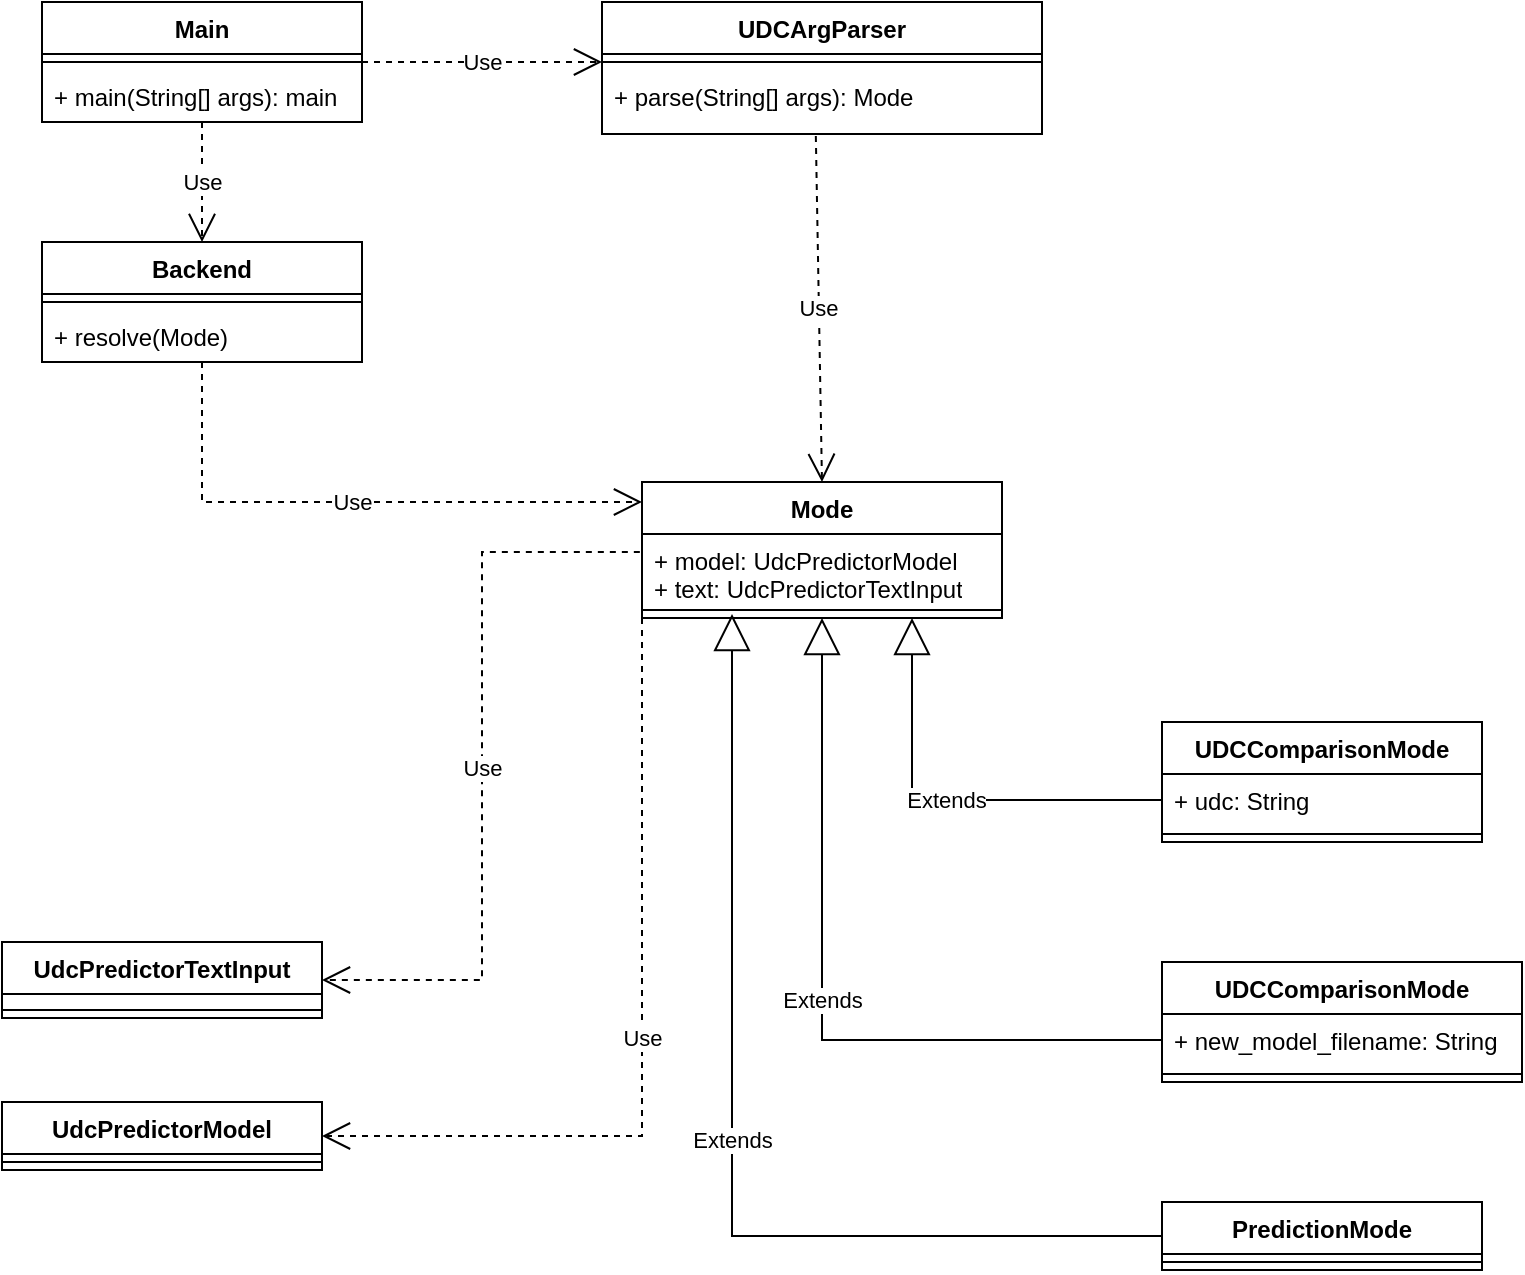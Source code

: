 <mxfile version="21.3.2" type="device">
  <diagram name="Page-1" id="SgYQN86NCgM5URA6LFeJ">
    <mxGraphModel dx="1432" dy="1900" grid="1" gridSize="10" guides="1" tooltips="1" connect="1" arrows="1" fold="1" page="1" pageScale="1" pageWidth="850" pageHeight="1100" math="0" shadow="0">
      <root>
        <mxCell id="0" />
        <mxCell id="1" parent="0" />
        <mxCell id="RZ3dmuCCWdsVL87AeFMS-1" value="Main" style="swimlane;fontStyle=1;align=center;verticalAlign=top;childLayout=stackLayout;horizontal=1;startSize=26;horizontalStack=0;resizeParent=1;resizeParentMax=0;resizeLast=0;collapsible=1;marginBottom=0;whiteSpace=wrap;html=1;" parent="1" vertex="1">
          <mxGeometry x="100" y="80" width="160" height="60" as="geometry" />
        </mxCell>
        <mxCell id="RZ3dmuCCWdsVL87AeFMS-3" value="" style="line;strokeWidth=1;fillColor=none;align=left;verticalAlign=middle;spacingTop=-1;spacingLeft=3;spacingRight=3;rotatable=0;labelPosition=right;points=[];portConstraint=eastwest;strokeColor=inherit;" parent="RZ3dmuCCWdsVL87AeFMS-1" vertex="1">
          <mxGeometry y="26" width="160" height="8" as="geometry" />
        </mxCell>
        <mxCell id="RZ3dmuCCWdsVL87AeFMS-4" value="+ main(String[] args): main" style="text;strokeColor=none;fillColor=none;align=left;verticalAlign=top;spacingLeft=4;spacingRight=4;overflow=hidden;rotatable=0;points=[[0,0.5],[1,0.5]];portConstraint=eastwest;whiteSpace=wrap;html=1;" parent="RZ3dmuCCWdsVL87AeFMS-1" vertex="1">
          <mxGeometry y="34" width="160" height="26" as="geometry" />
        </mxCell>
        <mxCell id="RZ3dmuCCWdsVL87AeFMS-5" value="Backend" style="swimlane;fontStyle=1;align=center;verticalAlign=top;childLayout=stackLayout;horizontal=1;startSize=26;horizontalStack=0;resizeParent=1;resizeParentMax=0;resizeLast=0;collapsible=1;marginBottom=0;whiteSpace=wrap;html=1;" parent="1" vertex="1">
          <mxGeometry x="100" y="200" width="160" height="60" as="geometry" />
        </mxCell>
        <mxCell id="RZ3dmuCCWdsVL87AeFMS-7" value="" style="line;strokeWidth=1;fillColor=none;align=left;verticalAlign=middle;spacingTop=-1;spacingLeft=3;spacingRight=3;rotatable=0;labelPosition=right;points=[];portConstraint=eastwest;strokeColor=inherit;" parent="RZ3dmuCCWdsVL87AeFMS-5" vertex="1">
          <mxGeometry y="26" width="160" height="8" as="geometry" />
        </mxCell>
        <mxCell id="RZ3dmuCCWdsVL87AeFMS-8" value="+ resolve(Mode)" style="text;strokeColor=none;fillColor=none;align=left;verticalAlign=top;spacingLeft=4;spacingRight=4;overflow=hidden;rotatable=0;points=[[0,0.5],[1,0.5]];portConstraint=eastwest;whiteSpace=wrap;html=1;" parent="RZ3dmuCCWdsVL87AeFMS-5" vertex="1">
          <mxGeometry y="34" width="160" height="26" as="geometry" />
        </mxCell>
        <mxCell id="RZ3dmuCCWdsVL87AeFMS-10" value="Use" style="endArrow=open;endSize=12;dashed=1;html=1;rounded=0;exitX=1;exitY=0.5;exitDx=0;exitDy=0;" parent="1" source="RZ3dmuCCWdsVL87AeFMS-1" edge="1">
          <mxGeometry width="160" relative="1" as="geometry">
            <mxPoint x="350" y="150" as="sourcePoint" />
            <mxPoint x="380" y="110" as="targetPoint" />
            <mxPoint as="offset" />
          </mxGeometry>
        </mxCell>
        <mxCell id="RZ3dmuCCWdsVL87AeFMS-11" value="UDCArgParser" style="swimlane;fontStyle=1;align=center;verticalAlign=top;childLayout=stackLayout;horizontal=1;startSize=26;horizontalStack=0;resizeParent=1;resizeParentMax=0;resizeLast=0;collapsible=1;marginBottom=0;whiteSpace=wrap;html=1;" parent="1" vertex="1">
          <mxGeometry x="380" y="80" width="220" height="66" as="geometry" />
        </mxCell>
        <mxCell id="RZ3dmuCCWdsVL87AeFMS-13" value="" style="line;strokeWidth=1;fillColor=none;align=left;verticalAlign=middle;spacingTop=-1;spacingLeft=3;spacingRight=3;rotatable=0;labelPosition=right;points=[];portConstraint=eastwest;strokeColor=inherit;" parent="RZ3dmuCCWdsVL87AeFMS-11" vertex="1">
          <mxGeometry y="26" width="220" height="8" as="geometry" />
        </mxCell>
        <mxCell id="RZ3dmuCCWdsVL87AeFMS-14" value="+ parse(String[] args): Mode" style="text;strokeColor=none;fillColor=none;align=left;verticalAlign=top;spacingLeft=4;spacingRight=4;overflow=hidden;rotatable=0;points=[[0,0.5],[1,0.5]];portConstraint=eastwest;whiteSpace=wrap;html=1;" parent="RZ3dmuCCWdsVL87AeFMS-11" vertex="1">
          <mxGeometry y="34" width="220" height="32" as="geometry" />
        </mxCell>
        <mxCell id="RZ3dmuCCWdsVL87AeFMS-15" value="Use" style="endArrow=open;endSize=12;dashed=1;html=1;rounded=0;exitX=0.5;exitY=1;exitDx=0;exitDy=0;entryX=0.5;entryY=0;entryDx=0;entryDy=0;" parent="1" source="RZ3dmuCCWdsVL87AeFMS-1" target="RZ3dmuCCWdsVL87AeFMS-5" edge="1">
          <mxGeometry width="160" relative="1" as="geometry">
            <mxPoint x="100" y="250" as="sourcePoint" />
            <mxPoint x="260" y="250" as="targetPoint" />
          </mxGeometry>
        </mxCell>
        <mxCell id="RZ3dmuCCWdsVL87AeFMS-26" value="PredictionMode" style="swimlane;fontStyle=1;align=center;verticalAlign=top;childLayout=stackLayout;horizontal=1;startSize=26;horizontalStack=0;resizeParent=1;resizeParentMax=0;resizeLast=0;collapsible=1;marginBottom=0;whiteSpace=wrap;html=1;" parent="1" vertex="1">
          <mxGeometry x="660" y="680" width="160" height="34" as="geometry" />
        </mxCell>
        <mxCell id="RZ3dmuCCWdsVL87AeFMS-27" value="" style="line;strokeWidth=1;fillColor=none;align=left;verticalAlign=middle;spacingTop=-1;spacingLeft=3;spacingRight=3;rotatable=0;labelPosition=right;points=[];portConstraint=eastwest;strokeColor=inherit;" parent="RZ3dmuCCWdsVL87AeFMS-26" vertex="1">
          <mxGeometry y="26" width="160" height="8" as="geometry" />
        </mxCell>
        <mxCell id="RZ3dmuCCWdsVL87AeFMS-37" value="&lt;div&gt;Mode&lt;/div&gt;" style="swimlane;fontStyle=1;align=center;verticalAlign=top;childLayout=stackLayout;horizontal=1;startSize=26;horizontalStack=0;resizeParent=1;resizeParentMax=0;resizeLast=0;collapsible=1;marginBottom=0;whiteSpace=wrap;html=1;" parent="1" vertex="1">
          <mxGeometry x="400" y="320" width="180" height="68" as="geometry" />
        </mxCell>
        <mxCell id="RZ3dmuCCWdsVL87AeFMS-38" value="+ model: UdcPredictorModel&lt;br&gt;+ text: UdcPredictorTextInput" style="text;strokeColor=none;fillColor=none;align=left;verticalAlign=top;spacingLeft=4;spacingRight=4;overflow=hidden;rotatable=0;points=[[0,0.5],[1,0.5]];portConstraint=eastwest;whiteSpace=wrap;html=1;" parent="RZ3dmuCCWdsVL87AeFMS-37" vertex="1">
          <mxGeometry y="26" width="180" height="34" as="geometry" />
        </mxCell>
        <mxCell id="RZ3dmuCCWdsVL87AeFMS-39" value="" style="line;strokeWidth=1;fillColor=none;align=left;verticalAlign=middle;spacingTop=-1;spacingLeft=3;spacingRight=3;rotatable=0;labelPosition=right;points=[];portConstraint=eastwest;strokeColor=inherit;" parent="RZ3dmuCCWdsVL87AeFMS-37" vertex="1">
          <mxGeometry y="60" width="180" height="8" as="geometry" />
        </mxCell>
        <mxCell id="RZ3dmuCCWdsVL87AeFMS-41" value="Extends" style="endArrow=block;endSize=16;endFill=0;html=1;rounded=0;entryX=0.25;entryY=0.75;entryDx=0;entryDy=0;entryPerimeter=0;exitX=0;exitY=0.5;exitDx=0;exitDy=0;edgeStyle=orthogonalEdgeStyle;" parent="1" source="RZ3dmuCCWdsVL87AeFMS-26" target="RZ3dmuCCWdsVL87AeFMS-39" edge="1">
          <mxGeometry width="160" relative="1" as="geometry">
            <mxPoint x="340" y="640" as="sourcePoint" />
            <mxPoint x="500" y="640" as="targetPoint" />
            <Array as="points">
              <mxPoint x="445" y="697" />
            </Array>
          </mxGeometry>
        </mxCell>
        <mxCell id="RZ3dmuCCWdsVL87AeFMS-42" value="Extends" style="endArrow=block;endSize=16;endFill=0;html=1;rounded=0;entryX=0.75;entryY=1;entryDx=0;entryDy=0;exitX=0;exitY=0.5;exitDx=0;exitDy=0;edgeStyle=orthogonalEdgeStyle;" parent="1" source="RZ3dmuCCWdsVL87AeFMS-45" target="RZ3dmuCCWdsVL87AeFMS-37" edge="1">
          <mxGeometry width="160" relative="1" as="geometry">
            <mxPoint x="700" y="470" as="sourcePoint" />
            <mxPoint x="680" y="600" as="targetPoint" />
            <Array as="points">
              <mxPoint x="535" y="479" />
            </Array>
          </mxGeometry>
        </mxCell>
        <mxCell id="RZ3dmuCCWdsVL87AeFMS-43" value="Extends" style="endArrow=block;endSize=16;endFill=0;html=1;rounded=0;entryX=0.5;entryY=1;entryDx=0;entryDy=0;exitX=0;exitY=0.5;exitDx=0;exitDy=0;edgeStyle=orthogonalEdgeStyle;" parent="1" target="RZ3dmuCCWdsVL87AeFMS-37" edge="1" source="RZ3dmuCCWdsVL87AeFMS-49">
          <mxGeometry width="160" relative="1" as="geometry">
            <mxPoint x="490" y="470" as="sourcePoint" />
            <mxPoint x="640" y="610" as="targetPoint" />
            <Array as="points">
              <mxPoint x="490" y="599" />
            </Array>
          </mxGeometry>
        </mxCell>
        <mxCell id="RZ3dmuCCWdsVL87AeFMS-44" value="UDCComparisonMode" style="swimlane;fontStyle=1;align=center;verticalAlign=top;childLayout=stackLayout;horizontal=1;startSize=26;horizontalStack=0;resizeParent=1;resizeParentMax=0;resizeLast=0;collapsible=1;marginBottom=0;whiteSpace=wrap;html=1;" parent="1" vertex="1">
          <mxGeometry x="660" y="440" width="160" height="60" as="geometry" />
        </mxCell>
        <mxCell id="RZ3dmuCCWdsVL87AeFMS-45" value="&lt;div&gt;+ udc: String&lt;/div&gt;" style="text;strokeColor=none;fillColor=none;align=left;verticalAlign=top;spacingLeft=4;spacingRight=4;overflow=hidden;rotatable=0;points=[[0,0.5],[1,0.5]];portConstraint=eastwest;whiteSpace=wrap;html=1;" parent="RZ3dmuCCWdsVL87AeFMS-44" vertex="1">
          <mxGeometry y="26" width="160" height="26" as="geometry" />
        </mxCell>
        <mxCell id="RZ3dmuCCWdsVL87AeFMS-46" value="" style="line;strokeWidth=1;fillColor=none;align=left;verticalAlign=middle;spacingTop=-1;spacingLeft=3;spacingRight=3;rotatable=0;labelPosition=right;points=[];portConstraint=eastwest;strokeColor=inherit;" parent="RZ3dmuCCWdsVL87AeFMS-44" vertex="1">
          <mxGeometry y="52" width="160" height="8" as="geometry" />
        </mxCell>
        <mxCell id="RZ3dmuCCWdsVL87AeFMS-48" value="UDCComparisonMode" style="swimlane;fontStyle=1;align=center;verticalAlign=top;childLayout=stackLayout;horizontal=1;startSize=26;horizontalStack=0;resizeParent=1;resizeParentMax=0;resizeLast=0;collapsible=1;marginBottom=0;whiteSpace=wrap;html=1;" parent="1" vertex="1">
          <mxGeometry x="660" y="560" width="180" height="60" as="geometry" />
        </mxCell>
        <mxCell id="RZ3dmuCCWdsVL87AeFMS-49" value="+ new_model_filename: String" style="text;strokeColor=none;fillColor=none;align=left;verticalAlign=top;spacingLeft=4;spacingRight=4;overflow=hidden;rotatable=0;points=[[0,0.5],[1,0.5]];portConstraint=eastwest;whiteSpace=wrap;html=1;" parent="RZ3dmuCCWdsVL87AeFMS-48" vertex="1">
          <mxGeometry y="26" width="180" height="26" as="geometry" />
        </mxCell>
        <mxCell id="RZ3dmuCCWdsVL87AeFMS-50" value="" style="line;strokeWidth=1;fillColor=none;align=left;verticalAlign=middle;spacingTop=-1;spacingLeft=3;spacingRight=3;rotatable=0;labelPosition=right;points=[];portConstraint=eastwest;strokeColor=inherit;" parent="RZ3dmuCCWdsVL87AeFMS-48" vertex="1">
          <mxGeometry y="52" width="180" height="8" as="geometry" />
        </mxCell>
        <mxCell id="RZ3dmuCCWdsVL87AeFMS-51" value="Use" style="endArrow=open;endSize=12;dashed=1;html=1;rounded=0;exitX=0.486;exitY=1.031;exitDx=0;exitDy=0;exitPerimeter=0;entryX=0.5;entryY=0;entryDx=0;entryDy=0;" parent="1" source="RZ3dmuCCWdsVL87AeFMS-14" target="RZ3dmuCCWdsVL87AeFMS-37" edge="1">
          <mxGeometry width="160" relative="1" as="geometry">
            <mxPoint x="480" y="250" as="sourcePoint" />
            <mxPoint x="600" y="250" as="targetPoint" />
            <mxPoint as="offset" />
          </mxGeometry>
        </mxCell>
        <mxCell id="Hmt5M23Cgn5gPZtwhTeT-1" value="UdcPredictorModel" style="swimlane;fontStyle=1;align=center;verticalAlign=top;childLayout=stackLayout;horizontal=1;startSize=26;horizontalStack=0;resizeParent=1;resizeParentMax=0;resizeLast=0;collapsible=1;marginBottom=0;whiteSpace=wrap;html=1;" vertex="1" parent="1">
          <mxGeometry x="80" y="630" width="160" height="34" as="geometry" />
        </mxCell>
        <mxCell id="Hmt5M23Cgn5gPZtwhTeT-3" value="" style="line;strokeWidth=1;fillColor=none;align=left;verticalAlign=middle;spacingTop=-1;spacingLeft=3;spacingRight=3;rotatable=0;labelPosition=right;points=[];portConstraint=eastwest;strokeColor=inherit;" vertex="1" parent="Hmt5M23Cgn5gPZtwhTeT-1">
          <mxGeometry y="26" width="160" height="8" as="geometry" />
        </mxCell>
        <mxCell id="Hmt5M23Cgn5gPZtwhTeT-5" value="&lt;div&gt;UdcPredictorTextInput&lt;/div&gt;" style="swimlane;fontStyle=1;align=center;verticalAlign=top;childLayout=stackLayout;horizontal=1;startSize=26;horizontalStack=0;resizeParent=1;resizeParentMax=0;resizeLast=0;collapsible=1;marginBottom=0;whiteSpace=wrap;html=1;" vertex="1" parent="1">
          <mxGeometry x="80" y="550" width="160" height="38" as="geometry" />
        </mxCell>
        <mxCell id="Hmt5M23Cgn5gPZtwhTeT-6" value="&lt;div&gt;&lt;br&gt;&lt;/div&gt;" style="text;strokeColor=none;fillColor=none;align=left;verticalAlign=top;spacingLeft=4;spacingRight=4;overflow=hidden;rotatable=0;points=[[0,0.5],[1,0.5]];portConstraint=eastwest;whiteSpace=wrap;html=1;" vertex="1" parent="Hmt5M23Cgn5gPZtwhTeT-5">
          <mxGeometry y="26" width="160" height="4" as="geometry" />
        </mxCell>
        <mxCell id="Hmt5M23Cgn5gPZtwhTeT-7" value="" style="line;strokeWidth=1;fillColor=none;align=left;verticalAlign=middle;spacingTop=-1;spacingLeft=3;spacingRight=3;rotatable=0;labelPosition=right;points=[];portConstraint=eastwest;strokeColor=inherit;" vertex="1" parent="Hmt5M23Cgn5gPZtwhTeT-5">
          <mxGeometry y="30" width="160" height="8" as="geometry" />
        </mxCell>
        <mxCell id="Hmt5M23Cgn5gPZtwhTeT-9" value="Use" style="endArrow=open;endSize=12;dashed=1;html=1;rounded=0;entryX=1;entryY=0.5;entryDx=0;entryDy=0;exitX=-0.006;exitY=0.265;exitDx=0;exitDy=0;exitPerimeter=0;edgeStyle=orthogonalEdgeStyle;" edge="1" parent="1" source="RZ3dmuCCWdsVL87AeFMS-38" target="Hmt5M23Cgn5gPZtwhTeT-5">
          <mxGeometry width="160" relative="1" as="geometry">
            <mxPoint x="280" y="810" as="sourcePoint" />
            <mxPoint x="440" y="810" as="targetPoint" />
          </mxGeometry>
        </mxCell>
        <mxCell id="Hmt5M23Cgn5gPZtwhTeT-10" value="Use" style="endArrow=open;endSize=12;dashed=1;html=1;rounded=0;exitX=0;exitY=1;exitDx=0;exitDy=0;exitPerimeter=0;entryX=1;entryY=0.5;entryDx=0;entryDy=0;edgeStyle=orthogonalEdgeStyle;" edge="1" parent="1" source="RZ3dmuCCWdsVL87AeFMS-39" target="Hmt5M23Cgn5gPZtwhTeT-1">
          <mxGeometry width="160" relative="1" as="geometry">
            <mxPoint x="220" y="840" as="sourcePoint" />
            <mxPoint x="380" y="840" as="targetPoint" />
          </mxGeometry>
        </mxCell>
        <mxCell id="Hmt5M23Cgn5gPZtwhTeT-11" value="Use" style="endArrow=open;endSize=12;dashed=1;html=1;rounded=0;edgeStyle=orthogonalEdgeStyle;" edge="1" parent="1" source="RZ3dmuCCWdsVL87AeFMS-8" target="RZ3dmuCCWdsVL87AeFMS-37">
          <mxGeometry width="160" relative="1" as="geometry">
            <mxPoint x="120" y="350" as="sourcePoint" />
            <mxPoint x="280" y="350" as="targetPoint" />
            <Array as="points">
              <mxPoint x="180" y="330" />
            </Array>
          </mxGeometry>
        </mxCell>
      </root>
    </mxGraphModel>
  </diagram>
</mxfile>
